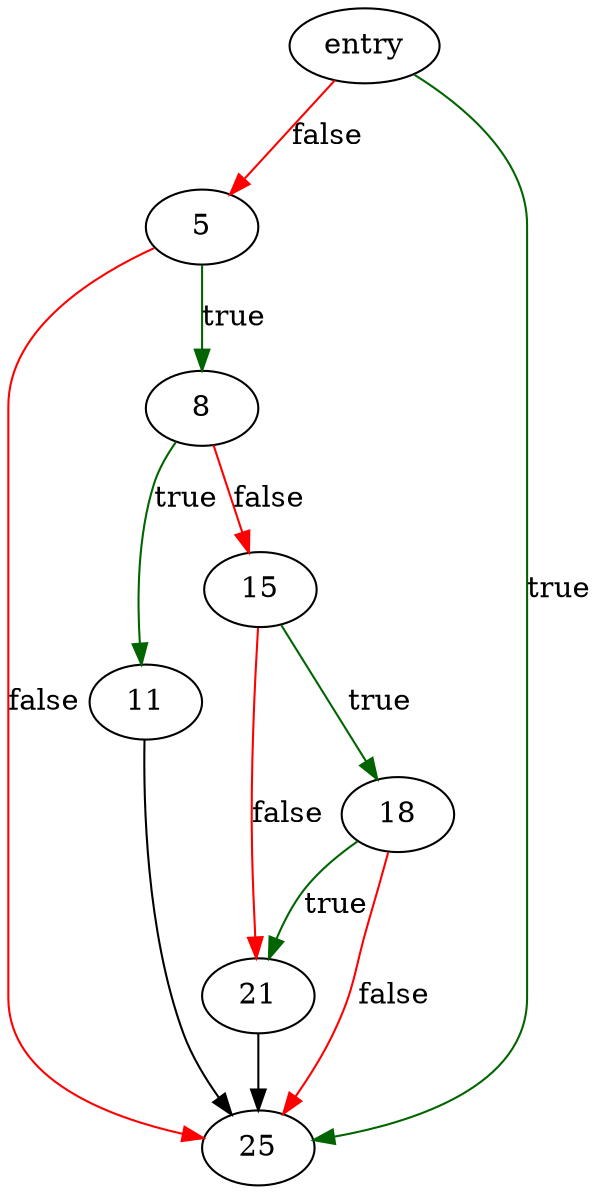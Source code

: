 digraph "fopen_safer" {
	// Node definitions.
	2 [label=entry];
	5;
	8;
	11;
	15;
	18;
	21;
	25;

	// Edge definitions.
	2 -> 5 [
		color=red
		label=false
	];
	2 -> 25 [
		color=darkgreen
		label=true
	];
	5 -> 8 [
		color=darkgreen
		label=true
	];
	5 -> 25 [
		color=red
		label=false
	];
	8 -> 11 [
		color=darkgreen
		label=true
	];
	8 -> 15 [
		color=red
		label=false
	];
	11 -> 25;
	15 -> 18 [
		color=darkgreen
		label=true
	];
	15 -> 21 [
		color=red
		label=false
	];
	18 -> 21 [
		color=darkgreen
		label=true
	];
	18 -> 25 [
		color=red
		label=false
	];
	21 -> 25;
}